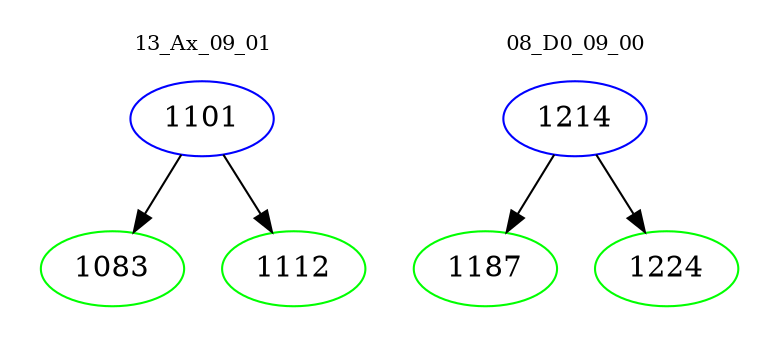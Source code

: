 digraph{
subgraph cluster_0 {
color = white
label = "13_Ax_09_01";
fontsize=10;
T0_1101 [label="1101", color="blue"]
T0_1101 -> T0_1083 [color="black"]
T0_1083 [label="1083", color="green"]
T0_1101 -> T0_1112 [color="black"]
T0_1112 [label="1112", color="green"]
}
subgraph cluster_1 {
color = white
label = "08_D0_09_00";
fontsize=10;
T1_1214 [label="1214", color="blue"]
T1_1214 -> T1_1187 [color="black"]
T1_1187 [label="1187", color="green"]
T1_1214 -> T1_1224 [color="black"]
T1_1224 [label="1224", color="green"]
}
}
